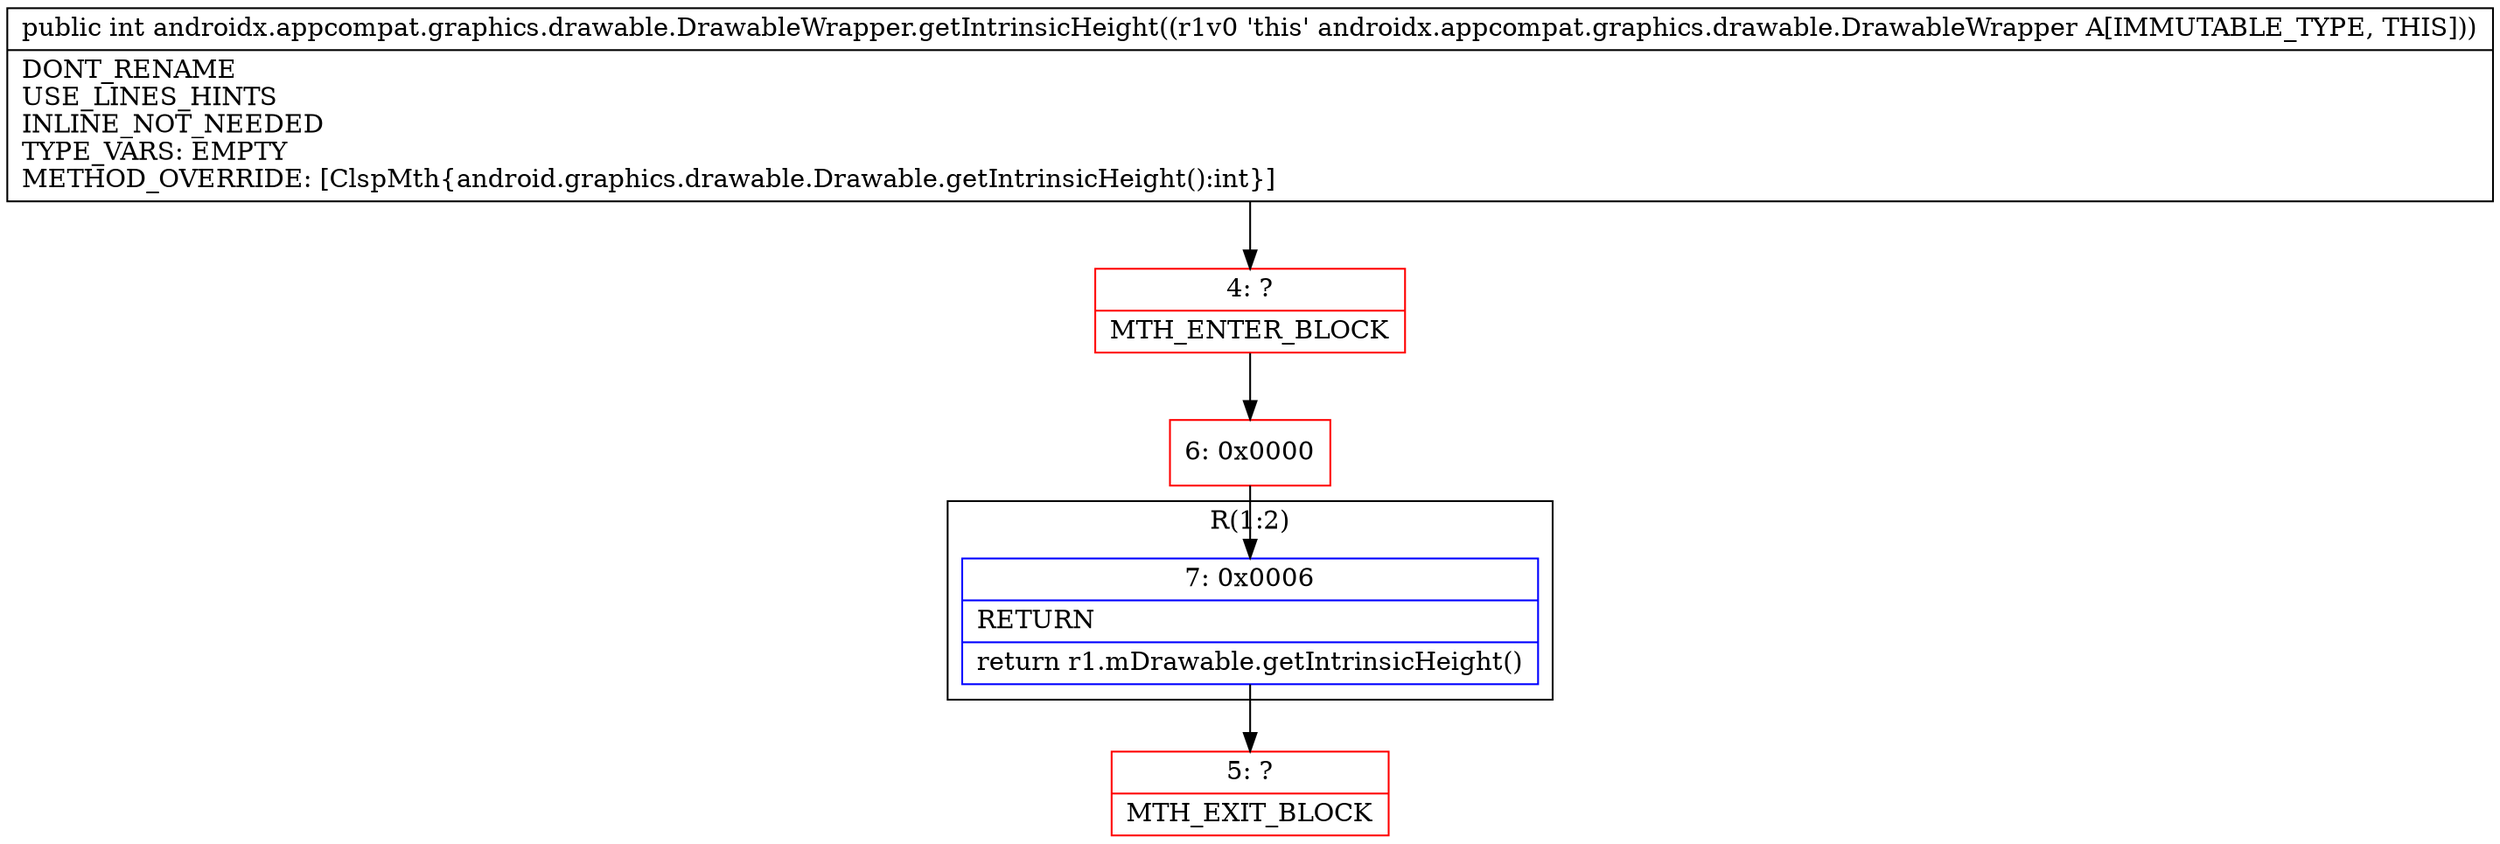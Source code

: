 digraph "CFG forandroidx.appcompat.graphics.drawable.DrawableWrapper.getIntrinsicHeight()I" {
subgraph cluster_Region_1259120562 {
label = "R(1:2)";
node [shape=record,color=blue];
Node_7 [shape=record,label="{7\:\ 0x0006|RETURN\l|return r1.mDrawable.getIntrinsicHeight()\l}"];
}
Node_4 [shape=record,color=red,label="{4\:\ ?|MTH_ENTER_BLOCK\l}"];
Node_6 [shape=record,color=red,label="{6\:\ 0x0000}"];
Node_5 [shape=record,color=red,label="{5\:\ ?|MTH_EXIT_BLOCK\l}"];
MethodNode[shape=record,label="{public int androidx.appcompat.graphics.drawable.DrawableWrapper.getIntrinsicHeight((r1v0 'this' androidx.appcompat.graphics.drawable.DrawableWrapper A[IMMUTABLE_TYPE, THIS]))  | DONT_RENAME\lUSE_LINES_HINTS\lINLINE_NOT_NEEDED\lTYPE_VARS: EMPTY\lMETHOD_OVERRIDE: [ClspMth\{android.graphics.drawable.Drawable.getIntrinsicHeight():int\}]\l}"];
MethodNode -> Node_4;Node_7 -> Node_5;
Node_4 -> Node_6;
Node_6 -> Node_7;
}

